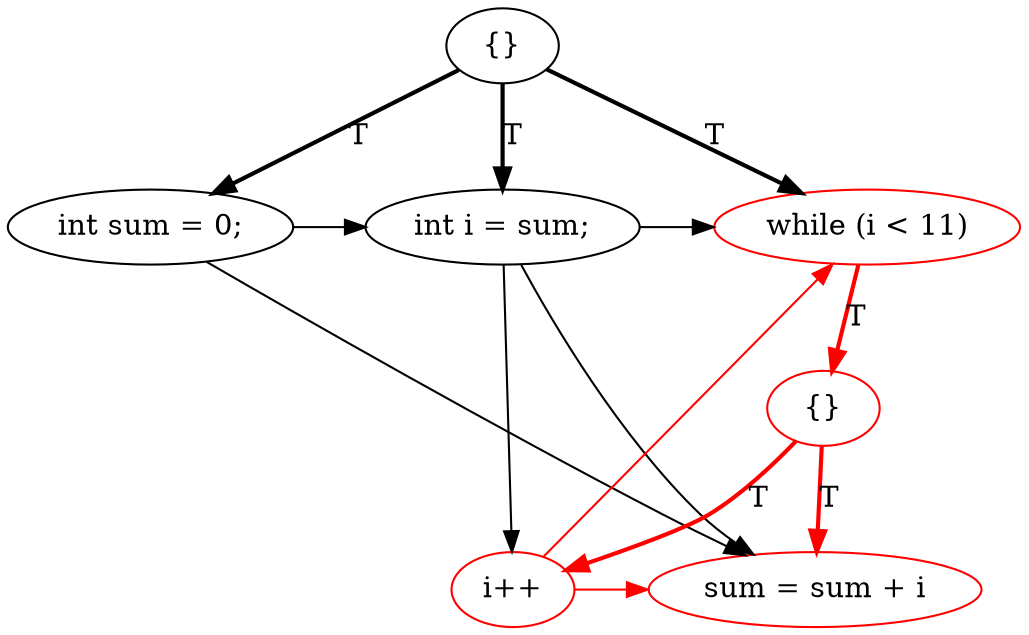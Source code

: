 digraph {
rankdir=TD;
2[label="{}"]; 
2 -> 3[label="T",style=bold];
3[label="int sum = 0;"];
3 -> 5;
3 -> 4;
2 -> 4[label="T",style=bold];
4[label="int i = sum;"];
4 -> 6;
4 -> 0;
4 -> 5;
2 -> 0[label="T",style=bold];
0[label="while (i < 11)",color=red]; 
0 -> 1[label="T",style=bold,color=red];
1[label="{}",color=red]; 
1 -> 5[label="T",style=bold,color=red];
5[label="sum = sum + i",color=red];
1 -> 6[label="T",style=bold,color=red];
6[label="i++",color=red];
6 -> 0[color=red];
6 -> 5[color=red];
{ rank=same 3 4 0 }{ rank=same 1 }{ rank=same 5 6 }
}
